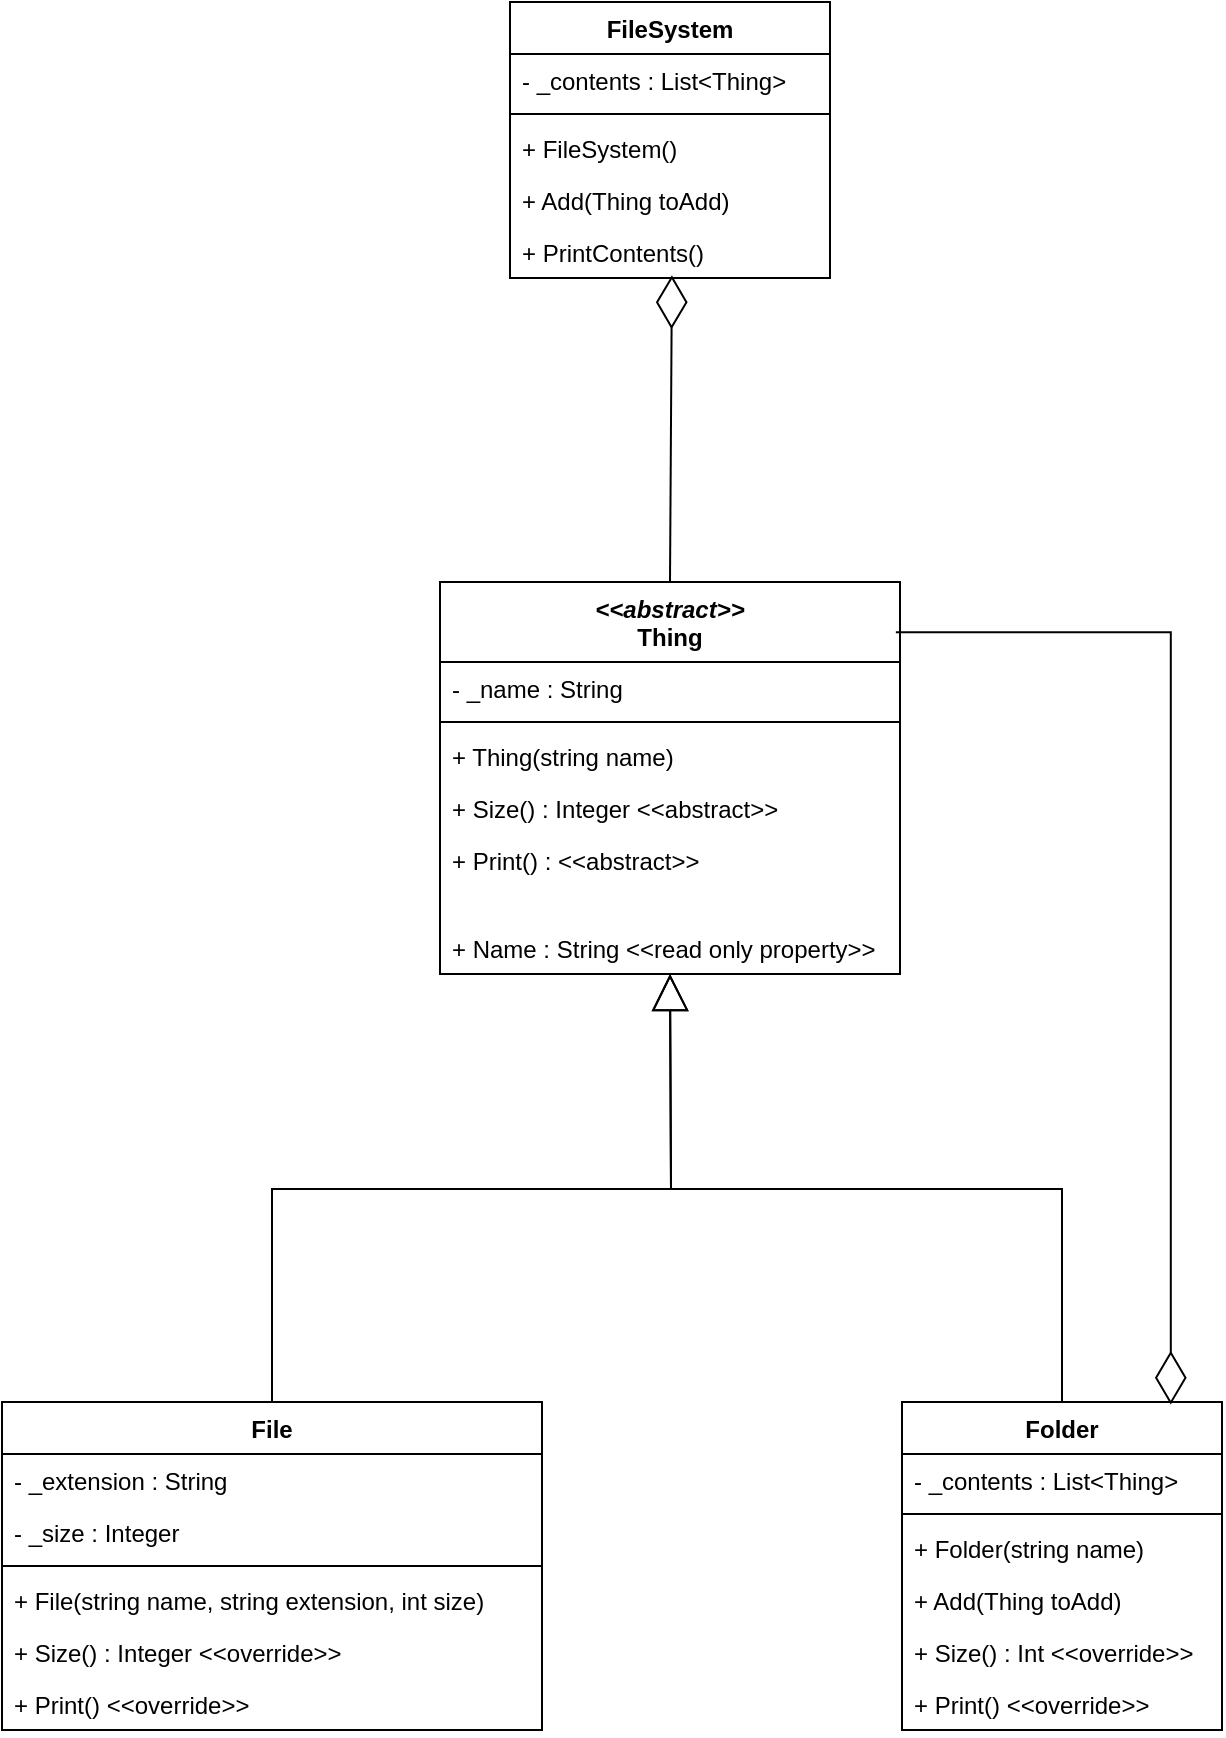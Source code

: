 <mxfile version="27.0.5">
  <diagram id="C5RBs43oDa-KdzZeNtuy" name="Page-1">
    <mxGraphModel dx="1678" dy="1011" grid="1" gridSize="10" guides="1" tooltips="1" connect="1" arrows="1" fold="1" page="1" pageScale="1" pageWidth="827" pageHeight="1169" math="0" shadow="0">
      <root>
        <mxCell id="WIyWlLk6GJQsqaUBKTNV-0" />
        <mxCell id="WIyWlLk6GJQsqaUBKTNV-1" parent="WIyWlLk6GJQsqaUBKTNV-0" />
        <mxCell id="VKoxJY3TPVc2y9ab_bqn-0" value="FileSystem" style="swimlane;fontStyle=1;align=center;verticalAlign=top;childLayout=stackLayout;horizontal=1;startSize=26;horizontalStack=0;resizeParent=1;resizeParentMax=0;resizeLast=0;collapsible=1;marginBottom=0;whiteSpace=wrap;html=1;" vertex="1" parent="WIyWlLk6GJQsqaUBKTNV-1">
          <mxGeometry x="334" y="70" width="160" height="138" as="geometry" />
        </mxCell>
        <mxCell id="VKoxJY3TPVc2y9ab_bqn-1" value="- _contents : List&amp;lt;Thing&amp;gt;" style="text;strokeColor=none;fillColor=none;align=left;verticalAlign=top;spacingLeft=4;spacingRight=4;overflow=hidden;rotatable=0;points=[[0,0.5],[1,0.5]];portConstraint=eastwest;whiteSpace=wrap;html=1;" vertex="1" parent="VKoxJY3TPVc2y9ab_bqn-0">
          <mxGeometry y="26" width="160" height="26" as="geometry" />
        </mxCell>
        <mxCell id="VKoxJY3TPVc2y9ab_bqn-2" value="" style="line;strokeWidth=1;fillColor=none;align=left;verticalAlign=middle;spacingTop=-1;spacingLeft=3;spacingRight=3;rotatable=0;labelPosition=right;points=[];portConstraint=eastwest;strokeColor=inherit;" vertex="1" parent="VKoxJY3TPVc2y9ab_bqn-0">
          <mxGeometry y="52" width="160" height="8" as="geometry" />
        </mxCell>
        <mxCell id="VKoxJY3TPVc2y9ab_bqn-3" value="+ FileSystem()" style="text;strokeColor=none;fillColor=none;align=left;verticalAlign=top;spacingLeft=4;spacingRight=4;overflow=hidden;rotatable=0;points=[[0,0.5],[1,0.5]];portConstraint=eastwest;whiteSpace=wrap;html=1;" vertex="1" parent="VKoxJY3TPVc2y9ab_bqn-0">
          <mxGeometry y="60" width="160" height="26" as="geometry" />
        </mxCell>
        <mxCell id="VKoxJY3TPVc2y9ab_bqn-6" value="+ Add(Thing toAdd)" style="text;strokeColor=none;fillColor=none;align=left;verticalAlign=top;spacingLeft=4;spacingRight=4;overflow=hidden;rotatable=0;points=[[0,0.5],[1,0.5]];portConstraint=eastwest;whiteSpace=wrap;html=1;" vertex="1" parent="VKoxJY3TPVc2y9ab_bqn-0">
          <mxGeometry y="86" width="160" height="26" as="geometry" />
        </mxCell>
        <mxCell id="VKoxJY3TPVc2y9ab_bqn-8" value="+&amp;nbsp;PrintContents()" style="text;strokeColor=none;fillColor=none;align=left;verticalAlign=top;spacingLeft=4;spacingRight=4;overflow=hidden;rotatable=0;points=[[0,0.5],[1,0.5]];portConstraint=eastwest;whiteSpace=wrap;html=1;" vertex="1" parent="VKoxJY3TPVc2y9ab_bqn-0">
          <mxGeometry y="112" width="160" height="26" as="geometry" />
        </mxCell>
        <mxCell id="VKoxJY3TPVc2y9ab_bqn-9" value="&lt;i&gt;&amp;lt;&amp;lt;abstract&amp;gt;&amp;gt;&lt;/i&gt;&lt;div&gt;Thing&lt;/div&gt;" style="swimlane;fontStyle=1;align=center;verticalAlign=top;childLayout=stackLayout;horizontal=1;startSize=40;horizontalStack=0;resizeParent=1;resizeParentMax=0;resizeLast=0;collapsible=1;marginBottom=0;whiteSpace=wrap;html=1;" vertex="1" parent="WIyWlLk6GJQsqaUBKTNV-1">
          <mxGeometry x="299" y="360" width="230" height="196" as="geometry" />
        </mxCell>
        <mxCell id="VKoxJY3TPVc2y9ab_bqn-10" value="- _name : String" style="text;strokeColor=none;fillColor=none;align=left;verticalAlign=top;spacingLeft=4;spacingRight=4;overflow=hidden;rotatable=0;points=[[0,0.5],[1,0.5]];portConstraint=eastwest;whiteSpace=wrap;html=1;" vertex="1" parent="VKoxJY3TPVc2y9ab_bqn-9">
          <mxGeometry y="40" width="230" height="26" as="geometry" />
        </mxCell>
        <mxCell id="VKoxJY3TPVc2y9ab_bqn-11" value="" style="line;strokeWidth=1;fillColor=none;align=left;verticalAlign=middle;spacingTop=-1;spacingLeft=3;spacingRight=3;rotatable=0;labelPosition=right;points=[];portConstraint=eastwest;strokeColor=inherit;" vertex="1" parent="VKoxJY3TPVc2y9ab_bqn-9">
          <mxGeometry y="66" width="230" height="8" as="geometry" />
        </mxCell>
        <mxCell id="VKoxJY3TPVc2y9ab_bqn-12" value="+ Thing(string name)" style="text;strokeColor=none;fillColor=none;align=left;verticalAlign=top;spacingLeft=4;spacingRight=4;overflow=hidden;rotatable=0;points=[[0,0.5],[1,0.5]];portConstraint=eastwest;whiteSpace=wrap;html=1;" vertex="1" parent="VKoxJY3TPVc2y9ab_bqn-9">
          <mxGeometry y="74" width="230" height="26" as="geometry" />
        </mxCell>
        <mxCell id="VKoxJY3TPVc2y9ab_bqn-13" value="+ Size() : Integer &amp;lt;&amp;lt;abstract&amp;gt;&amp;gt;" style="text;strokeColor=none;fillColor=none;align=left;verticalAlign=top;spacingLeft=4;spacingRight=4;overflow=hidden;rotatable=0;points=[[0,0.5],[1,0.5]];portConstraint=eastwest;whiteSpace=wrap;html=1;" vertex="1" parent="VKoxJY3TPVc2y9ab_bqn-9">
          <mxGeometry y="100" width="230" height="26" as="geometry" />
        </mxCell>
        <mxCell id="VKoxJY3TPVc2y9ab_bqn-14" value="+ Print() : &amp;lt;&amp;lt;abstract&amp;gt;&amp;gt;" style="text;strokeColor=none;fillColor=none;align=left;verticalAlign=top;spacingLeft=4;spacingRight=4;overflow=hidden;rotatable=0;points=[[0,0.5],[1,0.5]];portConstraint=eastwest;whiteSpace=wrap;html=1;" vertex="1" parent="VKoxJY3TPVc2y9ab_bqn-9">
          <mxGeometry y="126" width="230" height="44" as="geometry" />
        </mxCell>
        <mxCell id="VKoxJY3TPVc2y9ab_bqn-15" value="+ Name : String &amp;lt;&amp;lt;read only property&amp;gt;&amp;gt;" style="text;strokeColor=none;fillColor=none;align=left;verticalAlign=top;spacingLeft=4;spacingRight=4;overflow=hidden;rotatable=0;points=[[0,0.5],[1,0.5]];portConstraint=eastwest;whiteSpace=wrap;html=1;" vertex="1" parent="VKoxJY3TPVc2y9ab_bqn-9">
          <mxGeometry y="170" width="230" height="26" as="geometry" />
        </mxCell>
        <mxCell id="VKoxJY3TPVc2y9ab_bqn-16" value="File" style="swimlane;fontStyle=1;align=center;verticalAlign=top;childLayout=stackLayout;horizontal=1;startSize=26;horizontalStack=0;resizeParent=1;resizeParentMax=0;resizeLast=0;collapsible=1;marginBottom=0;whiteSpace=wrap;html=1;" vertex="1" parent="WIyWlLk6GJQsqaUBKTNV-1">
          <mxGeometry x="80" y="770" width="270" height="164" as="geometry" />
        </mxCell>
        <mxCell id="VKoxJY3TPVc2y9ab_bqn-17" value="- _extension : String" style="text;strokeColor=none;fillColor=none;align=left;verticalAlign=top;spacingLeft=4;spacingRight=4;overflow=hidden;rotatable=0;points=[[0,0.5],[1,0.5]];portConstraint=eastwest;whiteSpace=wrap;html=1;" vertex="1" parent="VKoxJY3TPVc2y9ab_bqn-16">
          <mxGeometry y="26" width="270" height="26" as="geometry" />
        </mxCell>
        <mxCell id="VKoxJY3TPVc2y9ab_bqn-22" value="- _size : Integer" style="text;strokeColor=none;fillColor=none;align=left;verticalAlign=top;spacingLeft=4;spacingRight=4;overflow=hidden;rotatable=0;points=[[0,0.5],[1,0.5]];portConstraint=eastwest;whiteSpace=wrap;html=1;" vertex="1" parent="VKoxJY3TPVc2y9ab_bqn-16">
          <mxGeometry y="52" width="270" height="26" as="geometry" />
        </mxCell>
        <mxCell id="VKoxJY3TPVc2y9ab_bqn-18" value="" style="line;strokeWidth=1;fillColor=none;align=left;verticalAlign=middle;spacingTop=-1;spacingLeft=3;spacingRight=3;rotatable=0;labelPosition=right;points=[];portConstraint=eastwest;strokeColor=inherit;" vertex="1" parent="VKoxJY3TPVc2y9ab_bqn-16">
          <mxGeometry y="78" width="270" height="8" as="geometry" />
        </mxCell>
        <mxCell id="VKoxJY3TPVc2y9ab_bqn-19" value="+ File(string name, string extension, int size)" style="text;strokeColor=none;fillColor=none;align=left;verticalAlign=top;spacingLeft=4;spacingRight=4;overflow=hidden;rotatable=0;points=[[0,0.5],[1,0.5]];portConstraint=eastwest;whiteSpace=wrap;html=1;" vertex="1" parent="VKoxJY3TPVc2y9ab_bqn-16">
          <mxGeometry y="86" width="270" height="26" as="geometry" />
        </mxCell>
        <mxCell id="VKoxJY3TPVc2y9ab_bqn-23" value="+ Size() : Integer &amp;lt;&amp;lt;override&amp;gt;&amp;gt;" style="text;strokeColor=none;fillColor=none;align=left;verticalAlign=top;spacingLeft=4;spacingRight=4;overflow=hidden;rotatable=0;points=[[0,0.5],[1,0.5]];portConstraint=eastwest;whiteSpace=wrap;html=1;" vertex="1" parent="VKoxJY3TPVc2y9ab_bqn-16">
          <mxGeometry y="112" width="270" height="26" as="geometry" />
        </mxCell>
        <mxCell id="VKoxJY3TPVc2y9ab_bqn-24" value="+ Print() &amp;lt;&amp;lt;override&amp;gt;&amp;gt;" style="text;strokeColor=none;fillColor=none;align=left;verticalAlign=top;spacingLeft=4;spacingRight=4;overflow=hidden;rotatable=0;points=[[0,0.5],[1,0.5]];portConstraint=eastwest;whiteSpace=wrap;html=1;" vertex="1" parent="VKoxJY3TPVc2y9ab_bqn-16">
          <mxGeometry y="138" width="270" height="26" as="geometry" />
        </mxCell>
        <mxCell id="VKoxJY3TPVc2y9ab_bqn-25" value="Folder" style="swimlane;fontStyle=1;align=center;verticalAlign=top;childLayout=stackLayout;horizontal=1;startSize=26;horizontalStack=0;resizeParent=1;resizeParentMax=0;resizeLast=0;collapsible=1;marginBottom=0;whiteSpace=wrap;html=1;" vertex="1" parent="WIyWlLk6GJQsqaUBKTNV-1">
          <mxGeometry x="530" y="770" width="160" height="164" as="geometry" />
        </mxCell>
        <mxCell id="VKoxJY3TPVc2y9ab_bqn-26" value="- _contents : List&amp;lt;Thing&amp;gt;" style="text;strokeColor=none;fillColor=none;align=left;verticalAlign=top;spacingLeft=4;spacingRight=4;overflow=hidden;rotatable=0;points=[[0,0.5],[1,0.5]];portConstraint=eastwest;whiteSpace=wrap;html=1;" vertex="1" parent="VKoxJY3TPVc2y9ab_bqn-25">
          <mxGeometry y="26" width="160" height="26" as="geometry" />
        </mxCell>
        <mxCell id="VKoxJY3TPVc2y9ab_bqn-27" value="" style="line;strokeWidth=1;fillColor=none;align=left;verticalAlign=middle;spacingTop=-1;spacingLeft=3;spacingRight=3;rotatable=0;labelPosition=right;points=[];portConstraint=eastwest;strokeColor=inherit;" vertex="1" parent="VKoxJY3TPVc2y9ab_bqn-25">
          <mxGeometry y="52" width="160" height="8" as="geometry" />
        </mxCell>
        <mxCell id="VKoxJY3TPVc2y9ab_bqn-28" value="+ Folder(string name)" style="text;strokeColor=none;fillColor=none;align=left;verticalAlign=top;spacingLeft=4;spacingRight=4;overflow=hidden;rotatable=0;points=[[0,0.5],[1,0.5]];portConstraint=eastwest;whiteSpace=wrap;html=1;" vertex="1" parent="VKoxJY3TPVc2y9ab_bqn-25">
          <mxGeometry y="60" width="160" height="26" as="geometry" />
        </mxCell>
        <mxCell id="VKoxJY3TPVc2y9ab_bqn-29" value="+ Add(Thing toAdd)" style="text;strokeColor=none;fillColor=none;align=left;verticalAlign=top;spacingLeft=4;spacingRight=4;overflow=hidden;rotatable=0;points=[[0,0.5],[1,0.5]];portConstraint=eastwest;whiteSpace=wrap;html=1;" vertex="1" parent="VKoxJY3TPVc2y9ab_bqn-25">
          <mxGeometry y="86" width="160" height="26" as="geometry" />
        </mxCell>
        <mxCell id="VKoxJY3TPVc2y9ab_bqn-30" value="+ Size() : Int &amp;lt;&amp;lt;override&amp;gt;&amp;gt;" style="text;strokeColor=none;fillColor=none;align=left;verticalAlign=top;spacingLeft=4;spacingRight=4;overflow=hidden;rotatable=0;points=[[0,0.5],[1,0.5]];portConstraint=eastwest;whiteSpace=wrap;html=1;" vertex="1" parent="VKoxJY3TPVc2y9ab_bqn-25">
          <mxGeometry y="112" width="160" height="26" as="geometry" />
        </mxCell>
        <mxCell id="VKoxJY3TPVc2y9ab_bqn-31" value="+ Print() &amp;lt;&amp;lt;override&amp;gt;&amp;gt;" style="text;strokeColor=none;fillColor=none;align=left;verticalAlign=top;spacingLeft=4;spacingRight=4;overflow=hidden;rotatable=0;points=[[0,0.5],[1,0.5]];portConstraint=eastwest;whiteSpace=wrap;html=1;" vertex="1" parent="VKoxJY3TPVc2y9ab_bqn-25">
          <mxGeometry y="138" width="160" height="26" as="geometry" />
        </mxCell>
        <mxCell id="VKoxJY3TPVc2y9ab_bqn-33" value="" style="endArrow=block;endSize=16;endFill=0;html=1;rounded=0;edgeStyle=orthogonalEdgeStyle;exitX=0.5;exitY=0;exitDx=0;exitDy=0;" edge="1" parent="WIyWlLk6GJQsqaUBKTNV-1" source="VKoxJY3TPVc2y9ab_bqn-25">
          <mxGeometry width="160" relative="1" as="geometry">
            <mxPoint x="610" y="680" as="sourcePoint" />
            <mxPoint x="414" y="556" as="targetPoint" />
          </mxGeometry>
        </mxCell>
        <mxCell id="VKoxJY3TPVc2y9ab_bqn-34" value="" style="endArrow=block;endSize=16;endFill=0;html=1;rounded=0;edgeStyle=orthogonalEdgeStyle;exitX=0.5;exitY=0;exitDx=0;exitDy=0;" edge="1" parent="WIyWlLk6GJQsqaUBKTNV-1" source="VKoxJY3TPVc2y9ab_bqn-16">
          <mxGeometry width="160" relative="1" as="geometry">
            <mxPoint x="610" y="770" as="sourcePoint" />
            <mxPoint x="414" y="556" as="targetPoint" />
          </mxGeometry>
        </mxCell>
        <mxCell id="VKoxJY3TPVc2y9ab_bqn-36" value="" style="endArrow=diamondThin;endFill=0;endSize=24;html=1;rounded=0;exitX=0.5;exitY=0;exitDx=0;exitDy=0;entryX=0.506;entryY=0.948;entryDx=0;entryDy=0;entryPerimeter=0;" edge="1" parent="WIyWlLk6GJQsqaUBKTNV-1" source="VKoxJY3TPVc2y9ab_bqn-9" target="VKoxJY3TPVc2y9ab_bqn-8">
          <mxGeometry width="160" relative="1" as="geometry">
            <mxPoint x="406" y="350" as="sourcePoint" />
            <mxPoint x="414" y="210" as="targetPoint" />
          </mxGeometry>
        </mxCell>
        <mxCell id="VKoxJY3TPVc2y9ab_bqn-38" value="" style="endArrow=diamondThin;endFill=0;endSize=24;html=1;rounded=0;entryX=0.84;entryY=0.008;entryDx=0;entryDy=0;entryPerimeter=0;edgeStyle=orthogonalEdgeStyle;exitX=0.991;exitY=0.128;exitDx=0;exitDy=0;exitPerimeter=0;" edge="1" parent="WIyWlLk6GJQsqaUBKTNV-1" source="VKoxJY3TPVc2y9ab_bqn-9" target="VKoxJY3TPVc2y9ab_bqn-25">
          <mxGeometry width="160" relative="1" as="geometry">
            <mxPoint x="670" y="500" as="sourcePoint" />
            <mxPoint x="540" y="610" as="targetPoint" />
          </mxGeometry>
        </mxCell>
      </root>
    </mxGraphModel>
  </diagram>
</mxfile>
